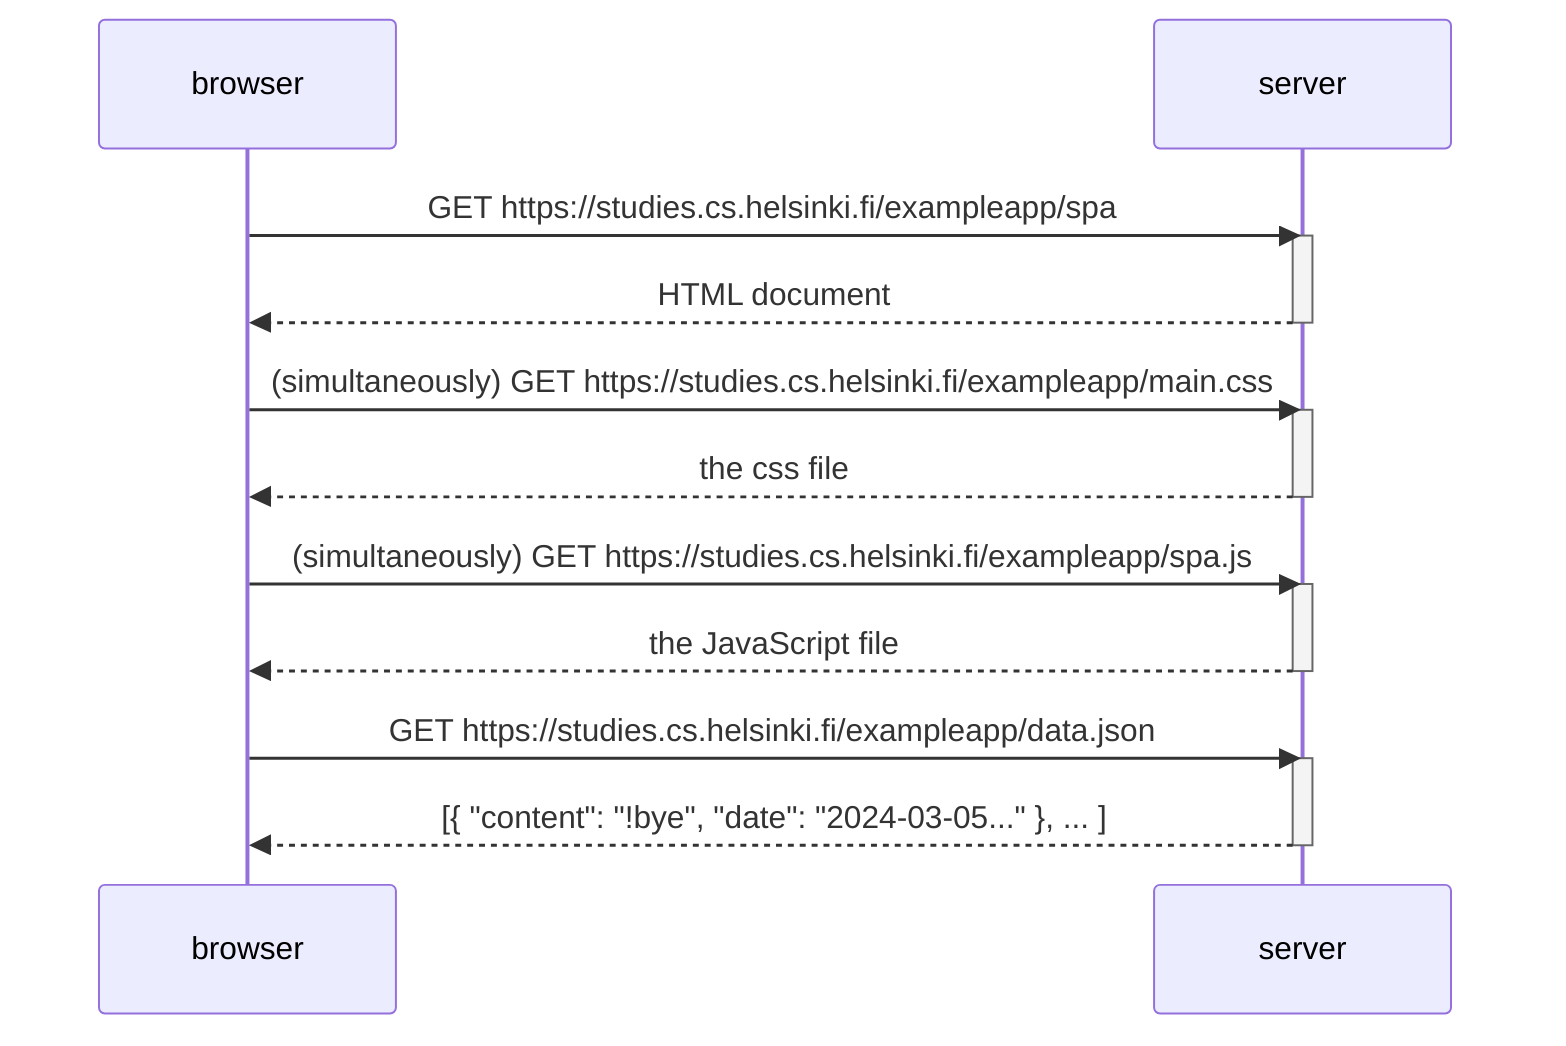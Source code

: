 sequenceDiagram
    participant browser
    participant server
    

    browser->>server: GET https://studies.cs.helsinki.fi/exampleapp/spa
    activate server
    server-->>browser: HTML document
    deactivate server

    browser->>server: (simultaneously) GET https://studies.cs.helsinki.fi/exampleapp/main.css
    activate server
    server-->>browser: the css file
    deactivate server

    browser->>server: (simultaneously) GET https://studies.cs.helsinki.fi/exampleapp/spa.js
    activate server
    server-->>browser: the JavaScript file
    deactivate server

    browser->>server: GET https://studies.cs.helsinki.fi/exampleapp/data.json
    activate server
    server-->>browser: [{ "content": "!bye", "date": "2024-03-05..." }, ... ]
    deactivate server